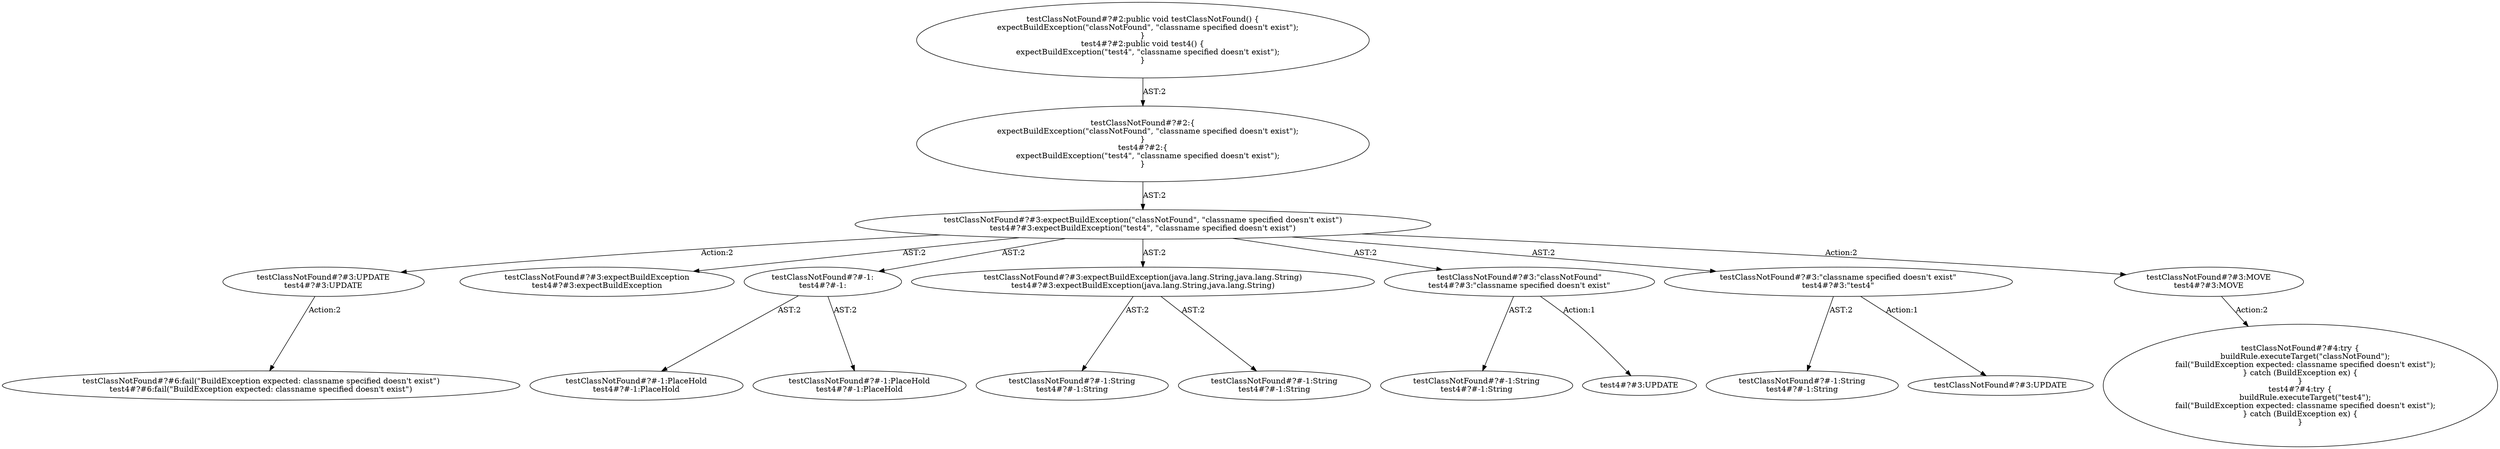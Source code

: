 digraph "Pattern" {
0 [label="testClassNotFound#?#3:UPDATE
test4#?#3:UPDATE" shape=ellipse]
1 [label="testClassNotFound#?#3:expectBuildException(\"classNotFound\", \"classname specified doesn't exist\")
test4#?#3:expectBuildException(\"test4\", \"classname specified doesn't exist\")" shape=ellipse]
2 [label="testClassNotFound#?#2:\{
    expectBuildException(\"classNotFound\", \"classname specified doesn't exist\");
\}
test4#?#2:\{
    expectBuildException(\"test4\", \"classname specified doesn't exist\");
\}" shape=ellipse]
3 [label="testClassNotFound#?#2:public void testClassNotFound() \{
    expectBuildException(\"classNotFound\", \"classname specified doesn't exist\");
\}
test4#?#2:public void test4() \{
    expectBuildException(\"test4\", \"classname specified doesn't exist\");
\}" shape=ellipse]
4 [label="testClassNotFound#?#3:expectBuildException
test4#?#3:expectBuildException" shape=ellipse]
5 [label="testClassNotFound#?#-1:
test4#?#-1:" shape=ellipse]
6 [label="testClassNotFound#?#-1:PlaceHold
test4#?#-1:PlaceHold" shape=ellipse]
7 [label="testClassNotFound#?#-1:PlaceHold
test4#?#-1:PlaceHold" shape=ellipse]
8 [label="testClassNotFound#?#3:expectBuildException(java.lang.String,java.lang.String)
test4#?#3:expectBuildException(java.lang.String,java.lang.String)" shape=ellipse]
9 [label="testClassNotFound#?#-1:String
test4#?#-1:String" shape=ellipse]
10 [label="testClassNotFound#?#-1:String
test4#?#-1:String" shape=ellipse]
11 [label="testClassNotFound#?#3:\"classNotFound\"
test4#?#3:\"classname specified doesn't exist\"" shape=ellipse]
12 [label="testClassNotFound#?#-1:String
test4#?#-1:String" shape=ellipse]
13 [label="testClassNotFound#?#3:\"classname specified doesn't exist\"
test4#?#3:\"test4\"" shape=ellipse]
14 [label="testClassNotFound#?#-1:String
test4#?#-1:String" shape=ellipse]
15 [label="testClassNotFound#?#3:UPDATE" shape=ellipse]
16 [label="testClassNotFound#?#3:MOVE
test4#?#3:MOVE" shape=ellipse]
17 [label="testClassNotFound#?#4:try \{
    buildRule.executeTarget(\"classNotFound\");
    fail(\"BuildException expected: classname specified doesn't exist\");
\} catch (BuildException ex) \{
\}
test4#?#4:try \{
    buildRule.executeTarget(\"test4\");
    fail(\"BuildException expected: classname specified doesn't exist\");
\} catch (BuildException ex) \{
\}" shape=ellipse]
18 [label="testClassNotFound#?#6:fail(\"BuildException expected: classname specified doesn't exist\")
test4#?#6:fail(\"BuildException expected: classname specified doesn't exist\")" shape=ellipse]
19 [label="test4#?#3:UPDATE" shape=ellipse]
0 -> 18 [label="Action:2"];
1 -> 0 [label="Action:2"];
1 -> 4 [label="AST:2"];
1 -> 5 [label="AST:2"];
1 -> 8 [label="AST:2"];
1 -> 11 [label="AST:2"];
1 -> 13 [label="AST:2"];
1 -> 16 [label="Action:2"];
2 -> 1 [label="AST:2"];
3 -> 2 [label="AST:2"];
5 -> 6 [label="AST:2"];
5 -> 7 [label="AST:2"];
8 -> 9 [label="AST:2"];
8 -> 10 [label="AST:2"];
11 -> 12 [label="AST:2"];
11 -> 19 [label="Action:1"];
13 -> 14 [label="AST:2"];
13 -> 15 [label="Action:1"];
16 -> 17 [label="Action:2"];
}